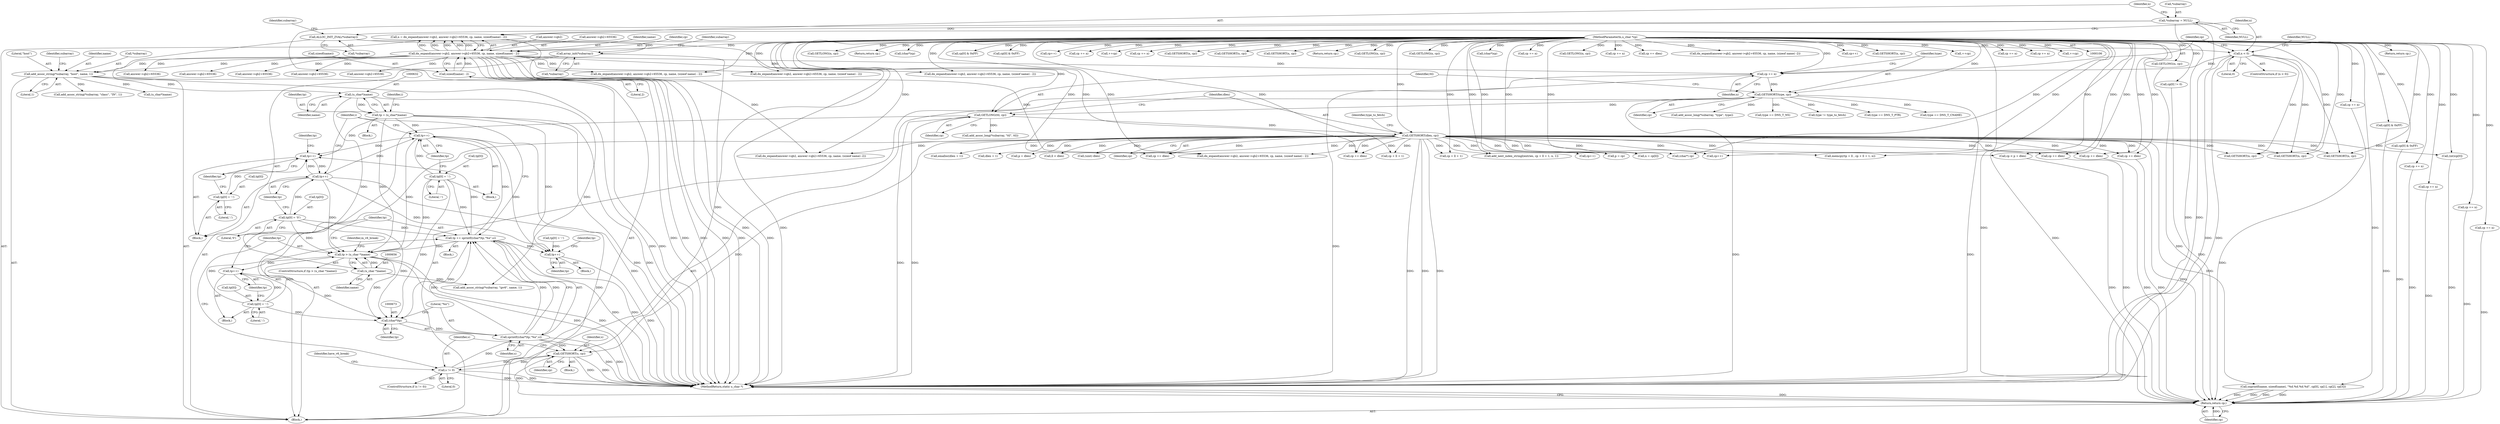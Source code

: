 digraph "0_php-src_b34d7849ed90ced9345f8ea1c59bc8d101c18468@pointer" {
"1000694" [label="(Call,tp++)"];
"1000713" [label="(Call,tp++)"];
"1000708" [label="(Call,tp[0] = '0')"];
"1000706" [label="(Call,tp++)"];
"1000629" [label="(Call,tp = (u_char*)name)"];
"1000631" [label="(Call,(u_char*)name)"];
"1000199" [label="(Call,add_assoc_string(*subarray, \"host\", name, 1))"];
"1000196" [label="(Call,array_init(*subarray))"];
"1000193" [label="(Call,ALLOC_INIT_ZVAL(*subarray))"];
"1000130" [label="(Call,*subarray = NULL)"];
"1000136" [label="(Call,dn_expand(answer->qb2, answer->qb2+65536, cp, name, sizeof(name) - 2))"];
"1000107" [label="(MethodParameterIn,u_char *cp)"];
"1000147" [label="(Call,sizeof(name) - 2)"];
"1000694" [label="(Call,tp++)"];
"1000689" [label="(Call,tp[0] = ':')"];
"1000669" [label="(Call,tp += sprintf((char*)tp,\"%x\",s))"];
"1000671" [label="(Call,sprintf((char*)tp,\"%x\",s))"];
"1000672" [label="(Call,(char*)tp)"];
"1000662" [label="(Call,tp[0] = ':')"];
"1000667" [label="(Call,tp++)"];
"1000653" [label="(Call,tp > (u_char *)name)"];
"1000655" [label="(Call,(u_char *)name)"];
"1000648" [label="(Call,s != 0)"];
"1000644" [label="(Call,GETSHORT(s, cp))"];
"1000167" [label="(Call,GETSHORT(dlen, cp))"];
"1000164" [label="(Call,GETLONG(ttl, cp))"];
"1000161" [label="(Call,GETSHORT(type, cp))"];
"1000158" [label="(Call,cp += n)"];
"1000152" [label="(Call,n < 0)"];
"1000134" [label="(Call,n = dn_expand(answer->qb2, answer->qb2+65536, cp, name, sizeof(name) - 2))"];
"1000701" [label="(Call,tp[0] = ':')"];
"1000725" [label="(Call,tp++)"];
"1001217" [label="(Return,return cp;)"];
"1000204" [label="(Literal,1)"];
"1000161" [label="(Call,GETSHORT(type, cp))"];
"1000191" [label="(Return,return cp;)"];
"1000284" [label="(Call,GETSHORT(n, cp))"];
"1000758" [label="(Call,(int)cp[0])"];
"1000153" [label="(Identifier,n)"];
"1000658" [label="(Block,)"];
"1000194" [label="(Call,*subarray)"];
"1001213" [label="(Call,cp += dlen)"];
"1000198" [label="(Identifier,subarray)"];
"1000650" [label="(Literal,0)"];
"1000146" [label="(Identifier,name)"];
"1000150" [label="(Literal,2)"];
"1000228" [label="(Call,(char*) cp)"];
"1000145" [label="(Identifier,cp)"];
"1001217" [label="(Return,return cp;)"];
"1001219" [label="(MethodReturn,static u_char *)"];
"1000154" [label="(Literal,0)"];
"1000672" [label="(Call,(char*)tp)"];
"1000151" [label="(ControlStructure,if (n < 0))"];
"1000523" [label="(Call,dn_expand(answer->qb2, answer->qb2+65536, cp, name, (sizeof name) -2))"];
"1000645" [label="(Identifier,s)"];
"1000428" [label="(Call,emalloc(dlen + 1))"];
"1000636" [label="(Identifier,i)"];
"1000375" [label="(Call,cp++)"];
"1000147" [label="(Call,sizeof(name) - 2)"];
"1000726" [label="(Identifier,tp)"];
"1000619" [label="(Call,GETLONG(n, cp))"];
"1000802" [label="(Call,cp[0] != 0)"];
"1000527" [label="(Call,answer->qb2+65536)"];
"1000603" [label="(Call,GETLONG(n, cp))"];
"1000491" [label="(Call,cp += dlen)"];
"1000429" [label="(Call,dlen + 1)"];
"1000133" [label="(Identifier,NULL)"];
"1000406" [label="(Call,cp += n)"];
"1000633" [label="(Identifier,name)"];
"1000708" [label="(Call,tp[0] = '0')"];
"1000137" [label="(Call,answer->qb2)"];
"1000238" [label="(Return,return cp;)"];
"1000642" [label="(Identifier,i)"];
"1000381" [label="(Call,(char*)cp)"];
"1000165" [label="(Identifier,ttl)"];
"1000159" [label="(Identifier,cp)"];
"1000651" [label="(Block,)"];
"1000202" [label="(Literal,\"host\")"];
"1001096" [label="(Call,GETSHORT(n, cp))"];
"1000193" [label="(Call,ALLOC_INIT_ZVAL(*subarray))"];
"1000219" [label="(Call,add_assoc_long(*subarray, \"type\", type))"];
"1000666" [label="(Literal,':')"];
"1000710" [label="(Identifier,tp)"];
"1000655" [label="(Call,(u_char *)name)"];
"1000306" [label="(Call,type == DNS_T_NS)"];
"1000649" [label="(Identifier,s)"];
"1000334" [label="(Call,answer->qb2+65536)"];
"1001114" [label="(Call,cp[0] & 0xFF)"];
"1001134" [label="(Call,cp[0] & 0xFF)"];
"1000207" [label="(Identifier,subarray)"];
"1000441" [label="(Call,n = cp[ll])"];
"1000395" [label="(Call,cp++)"];
"1001031" [label="(Call,GETSHORT(n, cp))"];
"1000167" [label="(Call,GETSHORT(dlen, cp))"];
"1000676" [label="(Identifier,s)"];
"1000188" [label="(Call,cp += dlen)"];
"1000674" [label="(Identifier,tp)"];
"1000996" [label="(Call,answer->qb2+65536)"];
"1001149" [label="(Call,cp += n)"];
"1000653" [label="(Call,tp > (u_char *)name)"];
"1000199" [label="(Call,add_assoc_string(*subarray, \"host\", name, 1))"];
"1000830" [label="(Call,cp[0] & 0xFF)"];
"1000690" [label="(Call,tp[0])"];
"1000667" [label="(Call,tp++)"];
"1001145" [label="(Call,++cp)"];
"1000670" [label="(Identifier,tp)"];
"1000545" [label="(Call,cp += n)"];
"1000652" [label="(ControlStructure,if (tp > (u_char *)name))"];
"1000242" [label="(Block,)"];
"1000646" [label="(Identifier,cp)"];
"1001154" [label="(Call,cp[0] & 0xFF)"];
"1000700" [label="(Block,)"];
"1000662" [label="(Call,tp[0] = ':')"];
"1000352" [label="(Call,cp += n)"];
"1001047" [label="(Call,GETSHORT(n, cp))"];
"1000175" [label="(Call,type != type_to_fetch)"];
"1000166" [label="(Identifier,cp)"];
"1000889" [label="(Call,GETSHORT(s, cp))"];
"1000196" [label="(Call,array_init(*subarray))"];
"1000689" [label="(Call,tp[0] = ':')"];
"1000714" [label="(Identifier,tp)"];
"1000707" [label="(Identifier,tp)"];
"1000669" [label="(Call,tp += sprintf((char*)tp,\"%x\",s))"];
"1001039" [label="(Call,GETSHORT(n, cp))"];
"1000160" [label="(Identifier,n)"];
"1000720" [label="(Call,tp[0] = ':')"];
"1000182" [label="(Return,return cp;)"];
"1000712" [label="(Literal,'0')"];
"1000595" [label="(Call,GETLONG(n, cp))"];
"1001061" [label="(Call,answer->qb2+65536)"];
"1001057" [label="(Call,dn_expand(answer->qb2, answer->qb2+65536, cp, name, (sizeof name) - 2))"];
"1000611" [label="(Call,GETLONG(n, cp))"];
"1001079" [label="(Call,cp += n)"];
"1000179" [label="(Call,cp += dlen)"];
"1000629" [label="(Call,tp = (u_char*)name)"];
"1000250" [label="(Call,snprintf(name, sizeof(name), \"%d.%d.%d.%d\", cp[0], cp[1], cp[2], cp[3]))"];
"1000671" [label="(Call,sprintf((char*)tp,\"%x\",s))"];
"1000986" [label="(Call,p + dlen)"];
"1000695" [label="(Identifier,tp)"];
"1000675" [label="(Literal,\"%x\")"];
"1000205" [label="(Call,add_assoc_string(*subarray, \"class\", \"IN\", 1))"];
"1000330" [label="(Call,dn_expand(answer->qb2, answer->qb2+65536, cp, name, (sizeof name) - 2))"];
"1000738" [label="(Call,add_assoc_string(*subarray, \"ipv6\", name, 1))"];
"1000401" [label="(Call,(char*)cp)"];
"1000764" [label="(Call,cp++)"];
"1000148" [label="(Call,sizeof(name))"];
"1000437" [label="(Call,ll < dlen)"];
"1000113" [label="(Block,)"];
"1000231" [label="(Call,(uint) dlen)"];
"1000694" [label="(Call,tp++)"];
"1000578" [label="(Call,cp += n)"];
"1000211" [label="(Call,add_assoc_long(*subarray, \"ttl\", ttl))"];
"1000162" [label="(Identifier,type)"];
"1000169" [label="(Identifier,cp)"];
"1000630" [label="(Identifier,tp)"];
"1000318" [label="(Call,type == DNS_T_PTR)"];
"1000460" [label="(Call,memcpy(tp + ll , cp + ll + 1, n))"];
"1000682" [label="(Block,)"];
"1000984" [label="(Call,cp < p + dlen)"];
"1000725" [label="(Call,tp++)"];
"1000587" [label="(Call,GETLONG(n, cp))"];
"1000663" [label="(Call,tp[0])"];
"1000294" [label="(Call,type == DNS_T_CNAME)"];
"1001129" [label="(Call,cp += n)"];
"1000713" [label="(Call,tp++)"];
"1000235" [label="(Call,cp += dlen)"];
"1000107" [label="(MethodParameterIn,u_char *cp)"];
"1000729" [label="(Identifier,tp)"];
"1000135" [label="(Identifier,n)"];
"1000660" [label="(Identifier,in_v6_break)"];
"1000197" [label="(Call,*subarray)"];
"1000654" [label="(Identifier,tp)"];
"1000164" [label="(Call,GETLONG(ttl, cp))"];
"1000556" [label="(Call,dn_expand(answer->qb2, answer->qb2+65536, cp, name, (sizeof name) -2))"];
"1000701" [label="(Call,tp[0] = ':')"];
"1000693" [label="(Literal,':')"];
"1000681" [label="(Identifier,have_v6_break)"];
"1000992" [label="(Call,dn_expand(answer->qb2, answer->qb2+65536, cp, name, (sizeof name) - 2))"];
"1000273" [label="(Call,cp += dlen)"];
"1000203" [label="(Identifier,name)"];
"1000201" [label="(Identifier,subarray)"];
"1000773" [label="(Call,(u_char*)name)"];
"1001178" [label="(Call,answer->qb2+65536)"];
"1000163" [label="(Identifier,cp)"];
"1000657" [label="(Identifier,name)"];
"1000173" [label="(Identifier,type_to_fetch)"];
"1000873" [label="(Call,cp++)"];
"1000157" [label="(Identifier,NULL)"];
"1000647" [label="(ControlStructure,if (s != 0))"];
"1000472" [label="(Call,cp + ll + 1)"];
"1000136" [label="(Call,dn_expand(answer->qb2, answer->qb2+65536, cp, name, sizeof(name) - 2))"];
"1000644" [label="(Call,GETSHORT(s, cp))"];
"1001104" [label="(Call,GETSHORT(n, cp))"];
"1001014" [label="(Call,cp += n)"];
"1000702" [label="(Call,tp[0])"];
"1001218" [label="(Identifier,cp)"];
"1000158" [label="(Call,cp += n)"];
"1000200" [label="(Call,*subarray)"];
"1000152" [label="(Call,n < 0)"];
"1000719" [label="(Block,)"];
"1000643" [label="(Block,)"];
"1000464" [label="(Call,cp + ll + 1)"];
"1000470" [label="(Call,add_next_index_stringl(entries, cp + ll + 1, n, 1))"];
"1001165" [label="(Call,++cp)"];
"1000706" [label="(Call,tp++)"];
"1001174" [label="(Call,dn_expand(answer->qb2, answer->qb2+65536, cp, name, (sizeof name) - 2))"];
"1000746" [label="(Call,p = cp)"];
"1000705" [label="(Literal,':')"];
"1000709" [label="(Call,tp[0])"];
"1000386" [label="(Call,cp += n)"];
"1000668" [label="(Identifier,tp)"];
"1000130" [label="(Call,*subarray = NULL)"];
"1001169" [label="(Call,cp += n)"];
"1000140" [label="(Call,answer->qb2+65536)"];
"1001125" [label="(Call,++cp)"];
"1000134" [label="(Call,n = dn_expand(answer->qb2, answer->qb2+65536, cp, name, sizeof(name) - 2))"];
"1000648" [label="(Call,s != 0)"];
"1001196" [label="(Call,cp += n)"];
"1000168" [label="(Identifier,dlen)"];
"1000631" [label="(Call,(u_char*)name)"];
"1000131" [label="(Call,*subarray)"];
"1000694" -> "1000682"  [label="AST: "];
"1000694" -> "1000695"  [label="CFG: "];
"1000695" -> "1000694"  [label="AST: "];
"1000642" -> "1000694"  [label="CFG: "];
"1000694" -> "1001219"  [label="DDG: "];
"1000694" -> "1000653"  [label="DDG: "];
"1000713" -> "1000694"  [label="DDG: "];
"1000629" -> "1000694"  [label="DDG: "];
"1000689" -> "1000694"  [label="DDG: "];
"1000669" -> "1000694"  [label="DDG: "];
"1000694" -> "1000706"  [label="DDG: "];
"1000694" -> "1000725"  [label="DDG: "];
"1000713" -> "1000700"  [label="AST: "];
"1000713" -> "1000714"  [label="CFG: "];
"1000714" -> "1000713"  [label="AST: "];
"1000642" -> "1000713"  [label="CFG: "];
"1000713" -> "1001219"  [label="DDG: "];
"1000713" -> "1000653"  [label="DDG: "];
"1000713" -> "1000706"  [label="DDG: "];
"1000708" -> "1000713"  [label="DDG: "];
"1000706" -> "1000713"  [label="DDG: "];
"1000713" -> "1000725"  [label="DDG: "];
"1000708" -> "1000700"  [label="AST: "];
"1000708" -> "1000712"  [label="CFG: "];
"1000709" -> "1000708"  [label="AST: "];
"1000712" -> "1000708"  [label="AST: "];
"1000714" -> "1000708"  [label="CFG: "];
"1000708" -> "1000653"  [label="DDG: "];
"1000708" -> "1000669"  [label="DDG: "];
"1000708" -> "1000672"  [label="DDG: "];
"1000706" -> "1000700"  [label="AST: "];
"1000706" -> "1000707"  [label="CFG: "];
"1000707" -> "1000706"  [label="AST: "];
"1000710" -> "1000706"  [label="CFG: "];
"1000629" -> "1000706"  [label="DDG: "];
"1000669" -> "1000706"  [label="DDG: "];
"1000701" -> "1000706"  [label="DDG: "];
"1000629" -> "1000242"  [label="AST: "];
"1000629" -> "1000631"  [label="CFG: "];
"1000630" -> "1000629"  [label="AST: "];
"1000631" -> "1000629"  [label="AST: "];
"1000636" -> "1000629"  [label="CFG: "];
"1000629" -> "1001219"  [label="DDG: "];
"1000629" -> "1001219"  [label="DDG: "];
"1000631" -> "1000629"  [label="DDG: "];
"1000629" -> "1000653"  [label="DDG: "];
"1000629" -> "1000725"  [label="DDG: "];
"1000631" -> "1000633"  [label="CFG: "];
"1000632" -> "1000631"  [label="AST: "];
"1000633" -> "1000631"  [label="AST: "];
"1000199" -> "1000631"  [label="DDG: "];
"1000631" -> "1000655"  [label="DDG: "];
"1000631" -> "1000738"  [label="DDG: "];
"1000199" -> "1000113"  [label="AST: "];
"1000199" -> "1000204"  [label="CFG: "];
"1000200" -> "1000199"  [label="AST: "];
"1000202" -> "1000199"  [label="AST: "];
"1000203" -> "1000199"  [label="AST: "];
"1000204" -> "1000199"  [label="AST: "];
"1000207" -> "1000199"  [label="CFG: "];
"1000199" -> "1001219"  [label="DDG: "];
"1000199" -> "1001219"  [label="DDG: "];
"1000196" -> "1000199"  [label="DDG: "];
"1000136" -> "1000199"  [label="DDG: "];
"1000199" -> "1000205"  [label="DDG: "];
"1000199" -> "1000773"  [label="DDG: "];
"1000196" -> "1000113"  [label="AST: "];
"1000196" -> "1000197"  [label="CFG: "];
"1000197" -> "1000196"  [label="AST: "];
"1000201" -> "1000196"  [label="CFG: "];
"1000196" -> "1001219"  [label="DDG: "];
"1000193" -> "1000196"  [label="DDG: "];
"1000193" -> "1000113"  [label="AST: "];
"1000193" -> "1000194"  [label="CFG: "];
"1000194" -> "1000193"  [label="AST: "];
"1000198" -> "1000193"  [label="CFG: "];
"1000193" -> "1001219"  [label="DDG: "];
"1000130" -> "1000193"  [label="DDG: "];
"1000130" -> "1000113"  [label="AST: "];
"1000130" -> "1000133"  [label="CFG: "];
"1000131" -> "1000130"  [label="AST: "];
"1000133" -> "1000130"  [label="AST: "];
"1000135" -> "1000130"  [label="CFG: "];
"1000130" -> "1001219"  [label="DDG: "];
"1000130" -> "1001219"  [label="DDG: "];
"1000136" -> "1000134"  [label="AST: "];
"1000136" -> "1000147"  [label="CFG: "];
"1000137" -> "1000136"  [label="AST: "];
"1000140" -> "1000136"  [label="AST: "];
"1000145" -> "1000136"  [label="AST: "];
"1000146" -> "1000136"  [label="AST: "];
"1000147" -> "1000136"  [label="AST: "];
"1000134" -> "1000136"  [label="CFG: "];
"1000136" -> "1001219"  [label="DDG: "];
"1000136" -> "1001219"  [label="DDG: "];
"1000136" -> "1001219"  [label="DDG: "];
"1000136" -> "1001219"  [label="DDG: "];
"1000136" -> "1001219"  [label="DDG: "];
"1000136" -> "1000134"  [label="DDG: "];
"1000136" -> "1000134"  [label="DDG: "];
"1000136" -> "1000134"  [label="DDG: "];
"1000136" -> "1000134"  [label="DDG: "];
"1000136" -> "1000134"  [label="DDG: "];
"1000107" -> "1000136"  [label="DDG: "];
"1000147" -> "1000136"  [label="DDG: "];
"1000136" -> "1000158"  [label="DDG: "];
"1000136" -> "1000330"  [label="DDG: "];
"1000136" -> "1000334"  [label="DDG: "];
"1000136" -> "1000523"  [label="DDG: "];
"1000136" -> "1000527"  [label="DDG: "];
"1000136" -> "1000992"  [label="DDG: "];
"1000136" -> "1000996"  [label="DDG: "];
"1000136" -> "1001057"  [label="DDG: "];
"1000136" -> "1001061"  [label="DDG: "];
"1000136" -> "1001174"  [label="DDG: "];
"1000136" -> "1001178"  [label="DDG: "];
"1000107" -> "1000106"  [label="AST: "];
"1000107" -> "1001219"  [label="DDG: "];
"1000107" -> "1000158"  [label="DDG: "];
"1000107" -> "1000161"  [label="DDG: "];
"1000107" -> "1000164"  [label="DDG: "];
"1000107" -> "1000167"  [label="DDG: "];
"1000107" -> "1000179"  [label="DDG: "];
"1000107" -> "1000182"  [label="DDG: "];
"1000107" -> "1000188"  [label="DDG: "];
"1000107" -> "1000191"  [label="DDG: "];
"1000107" -> "1000228"  [label="DDG: "];
"1000107" -> "1000235"  [label="DDG: "];
"1000107" -> "1000238"  [label="DDG: "];
"1000107" -> "1000250"  [label="DDG: "];
"1000107" -> "1000273"  [label="DDG: "];
"1000107" -> "1000284"  [label="DDG: "];
"1000107" -> "1000330"  [label="DDG: "];
"1000107" -> "1000352"  [label="DDG: "];
"1000107" -> "1000375"  [label="DDG: "];
"1000107" -> "1000381"  [label="DDG: "];
"1000107" -> "1000386"  [label="DDG: "];
"1000107" -> "1000395"  [label="DDG: "];
"1000107" -> "1000401"  [label="DDG: "];
"1000107" -> "1000406"  [label="DDG: "];
"1000107" -> "1000441"  [label="DDG: "];
"1000107" -> "1000460"  [label="DDG: "];
"1000107" -> "1000464"  [label="DDG: "];
"1000107" -> "1000470"  [label="DDG: "];
"1000107" -> "1000472"  [label="DDG: "];
"1000107" -> "1000491"  [label="DDG: "];
"1000107" -> "1000523"  [label="DDG: "];
"1000107" -> "1000545"  [label="DDG: "];
"1000107" -> "1000556"  [label="DDG: "];
"1000107" -> "1000578"  [label="DDG: "];
"1000107" -> "1000587"  [label="DDG: "];
"1000107" -> "1000595"  [label="DDG: "];
"1000107" -> "1000603"  [label="DDG: "];
"1000107" -> "1000611"  [label="DDG: "];
"1000107" -> "1000619"  [label="DDG: "];
"1000107" -> "1000644"  [label="DDG: "];
"1000107" -> "1000746"  [label="DDG: "];
"1000107" -> "1000758"  [label="DDG: "];
"1000107" -> "1000764"  [label="DDG: "];
"1000107" -> "1000802"  [label="DDG: "];
"1000107" -> "1000830"  [label="DDG: "];
"1000107" -> "1000873"  [label="DDG: "];
"1000107" -> "1000889"  [label="DDG: "];
"1000107" -> "1000984"  [label="DDG: "];
"1000107" -> "1000992"  [label="DDG: "];
"1000107" -> "1001014"  [label="DDG: "];
"1000107" -> "1001031"  [label="DDG: "];
"1000107" -> "1001039"  [label="DDG: "];
"1000107" -> "1001047"  [label="DDG: "];
"1000107" -> "1001057"  [label="DDG: "];
"1000107" -> "1001079"  [label="DDG: "];
"1000107" -> "1001096"  [label="DDG: "];
"1000107" -> "1001104"  [label="DDG: "];
"1000107" -> "1001114"  [label="DDG: "];
"1000107" -> "1001125"  [label="DDG: "];
"1000107" -> "1001129"  [label="DDG: "];
"1000107" -> "1001134"  [label="DDG: "];
"1000107" -> "1001145"  [label="DDG: "];
"1000107" -> "1001149"  [label="DDG: "];
"1000107" -> "1001154"  [label="DDG: "];
"1000107" -> "1001165"  [label="DDG: "];
"1000107" -> "1001169"  [label="DDG: "];
"1000107" -> "1001174"  [label="DDG: "];
"1000107" -> "1001196"  [label="DDG: "];
"1000107" -> "1001213"  [label="DDG: "];
"1000107" -> "1001217"  [label="DDG: "];
"1000147" -> "1000150"  [label="CFG: "];
"1000148" -> "1000147"  [label="AST: "];
"1000150" -> "1000147"  [label="AST: "];
"1000689" -> "1000682"  [label="AST: "];
"1000689" -> "1000693"  [label="CFG: "];
"1000690" -> "1000689"  [label="AST: "];
"1000693" -> "1000689"  [label="AST: "];
"1000695" -> "1000689"  [label="CFG: "];
"1000689" -> "1000653"  [label="DDG: "];
"1000689" -> "1000669"  [label="DDG: "];
"1000689" -> "1000672"  [label="DDG: "];
"1000669" -> "1000651"  [label="AST: "];
"1000669" -> "1000671"  [label="CFG: "];
"1000670" -> "1000669"  [label="AST: "];
"1000671" -> "1000669"  [label="AST: "];
"1000642" -> "1000669"  [label="CFG: "];
"1000669" -> "1001219"  [label="DDG: "];
"1000669" -> "1001219"  [label="DDG: "];
"1000669" -> "1000653"  [label="DDG: "];
"1000671" -> "1000669"  [label="DDG: "];
"1000671" -> "1000669"  [label="DDG: "];
"1000671" -> "1000669"  [label="DDG: "];
"1000662" -> "1000669"  [label="DDG: "];
"1000672" -> "1000669"  [label="DDG: "];
"1000669" -> "1000725"  [label="DDG: "];
"1000671" -> "1000676"  [label="CFG: "];
"1000672" -> "1000671"  [label="AST: "];
"1000675" -> "1000671"  [label="AST: "];
"1000676" -> "1000671"  [label="AST: "];
"1000671" -> "1001219"  [label="DDG: "];
"1000671" -> "1001219"  [label="DDG: "];
"1000671" -> "1000644"  [label="DDG: "];
"1000672" -> "1000671"  [label="DDG: "];
"1000648" -> "1000671"  [label="DDG: "];
"1000672" -> "1000674"  [label="CFG: "];
"1000673" -> "1000672"  [label="AST: "];
"1000674" -> "1000672"  [label="AST: "];
"1000675" -> "1000672"  [label="CFG: "];
"1000662" -> "1000672"  [label="DDG: "];
"1000667" -> "1000672"  [label="DDG: "];
"1000653" -> "1000672"  [label="DDG: "];
"1000662" -> "1000658"  [label="AST: "];
"1000662" -> "1000666"  [label="CFG: "];
"1000663" -> "1000662"  [label="AST: "];
"1000666" -> "1000662"  [label="AST: "];
"1000668" -> "1000662"  [label="CFG: "];
"1000662" -> "1000653"  [label="DDG: "];
"1000662" -> "1000667"  [label="DDG: "];
"1000667" -> "1000658"  [label="AST: "];
"1000667" -> "1000668"  [label="CFG: "];
"1000668" -> "1000667"  [label="AST: "];
"1000670" -> "1000667"  [label="CFG: "];
"1000653" -> "1000667"  [label="DDG: "];
"1000653" -> "1000652"  [label="AST: "];
"1000653" -> "1000655"  [label="CFG: "];
"1000654" -> "1000653"  [label="AST: "];
"1000655" -> "1000653"  [label="AST: "];
"1000660" -> "1000653"  [label="CFG: "];
"1000670" -> "1000653"  [label="CFG: "];
"1000653" -> "1001219"  [label="DDG: "];
"1000653" -> "1001219"  [label="DDG: "];
"1000655" -> "1000653"  [label="DDG: "];
"1000655" -> "1000657"  [label="CFG: "];
"1000656" -> "1000655"  [label="AST: "];
"1000657" -> "1000655"  [label="AST: "];
"1000655" -> "1000738"  [label="DDG: "];
"1000648" -> "1000647"  [label="AST: "];
"1000648" -> "1000650"  [label="CFG: "];
"1000649" -> "1000648"  [label="AST: "];
"1000650" -> "1000648"  [label="AST: "];
"1000654" -> "1000648"  [label="CFG: "];
"1000681" -> "1000648"  [label="CFG: "];
"1000648" -> "1001219"  [label="DDG: "];
"1000648" -> "1001219"  [label="DDG: "];
"1000648" -> "1000644"  [label="DDG: "];
"1000644" -> "1000648"  [label="DDG: "];
"1000644" -> "1000643"  [label="AST: "];
"1000644" -> "1000646"  [label="CFG: "];
"1000645" -> "1000644"  [label="AST: "];
"1000646" -> "1000644"  [label="AST: "];
"1000649" -> "1000644"  [label="CFG: "];
"1000644" -> "1001219"  [label="DDG: "];
"1000644" -> "1001219"  [label="DDG: "];
"1000167" -> "1000644"  [label="DDG: "];
"1000644" -> "1001217"  [label="DDG: "];
"1000167" -> "1000113"  [label="AST: "];
"1000167" -> "1000169"  [label="CFG: "];
"1000168" -> "1000167"  [label="AST: "];
"1000169" -> "1000167"  [label="AST: "];
"1000173" -> "1000167"  [label="CFG: "];
"1000167" -> "1001219"  [label="DDG: "];
"1000167" -> "1001219"  [label="DDG: "];
"1000167" -> "1001219"  [label="DDG: "];
"1000164" -> "1000167"  [label="DDG: "];
"1000167" -> "1000179"  [label="DDG: "];
"1000167" -> "1000179"  [label="DDG: "];
"1000167" -> "1000188"  [label="DDG: "];
"1000167" -> "1000188"  [label="DDG: "];
"1000167" -> "1000228"  [label="DDG: "];
"1000167" -> "1000231"  [label="DDG: "];
"1000167" -> "1000250"  [label="DDG: "];
"1000167" -> "1000273"  [label="DDG: "];
"1000167" -> "1000273"  [label="DDG: "];
"1000167" -> "1000284"  [label="DDG: "];
"1000167" -> "1000330"  [label="DDG: "];
"1000167" -> "1000375"  [label="DDG: "];
"1000167" -> "1000428"  [label="DDG: "];
"1000167" -> "1000429"  [label="DDG: "];
"1000167" -> "1000437"  [label="DDG: "];
"1000167" -> "1000441"  [label="DDG: "];
"1000167" -> "1000460"  [label="DDG: "];
"1000167" -> "1000464"  [label="DDG: "];
"1000167" -> "1000470"  [label="DDG: "];
"1000167" -> "1000472"  [label="DDG: "];
"1000167" -> "1000491"  [label="DDG: "];
"1000167" -> "1000523"  [label="DDG: "];
"1000167" -> "1000746"  [label="DDG: "];
"1000167" -> "1000758"  [label="DDG: "];
"1000167" -> "1000764"  [label="DDG: "];
"1000167" -> "1000984"  [label="DDG: "];
"1000167" -> "1000986"  [label="DDG: "];
"1000167" -> "1001031"  [label="DDG: "];
"1000167" -> "1001096"  [label="DDG: "];
"1000167" -> "1001213"  [label="DDG: "];
"1000167" -> "1001213"  [label="DDG: "];
"1000167" -> "1001217"  [label="DDG: "];
"1000164" -> "1000113"  [label="AST: "];
"1000164" -> "1000166"  [label="CFG: "];
"1000165" -> "1000164"  [label="AST: "];
"1000166" -> "1000164"  [label="AST: "];
"1000168" -> "1000164"  [label="CFG: "];
"1000164" -> "1001219"  [label="DDG: "];
"1000164" -> "1001219"  [label="DDG: "];
"1000161" -> "1000164"  [label="DDG: "];
"1000164" -> "1000211"  [label="DDG: "];
"1000161" -> "1000113"  [label="AST: "];
"1000161" -> "1000163"  [label="CFG: "];
"1000162" -> "1000161"  [label="AST: "];
"1000163" -> "1000161"  [label="AST: "];
"1000165" -> "1000161"  [label="CFG: "];
"1000161" -> "1001219"  [label="DDG: "];
"1000161" -> "1001219"  [label="DDG: "];
"1000158" -> "1000161"  [label="DDG: "];
"1000161" -> "1000175"  [label="DDG: "];
"1000161" -> "1000219"  [label="DDG: "];
"1000161" -> "1000294"  [label="DDG: "];
"1000161" -> "1000306"  [label="DDG: "];
"1000161" -> "1000318"  [label="DDG: "];
"1000158" -> "1000113"  [label="AST: "];
"1000158" -> "1000160"  [label="CFG: "];
"1000159" -> "1000158"  [label="AST: "];
"1000160" -> "1000158"  [label="AST: "];
"1000162" -> "1000158"  [label="CFG: "];
"1000158" -> "1001219"  [label="DDG: "];
"1000152" -> "1000158"  [label="DDG: "];
"1000152" -> "1000151"  [label="AST: "];
"1000152" -> "1000154"  [label="CFG: "];
"1000153" -> "1000152"  [label="AST: "];
"1000154" -> "1000152"  [label="AST: "];
"1000157" -> "1000152"  [label="CFG: "];
"1000159" -> "1000152"  [label="CFG: "];
"1000152" -> "1001219"  [label="DDG: "];
"1000152" -> "1001219"  [label="DDG: "];
"1000134" -> "1000152"  [label="DDG: "];
"1000152" -> "1000284"  [label="DDG: "];
"1000152" -> "1001031"  [label="DDG: "];
"1000152" -> "1001096"  [label="DDG: "];
"1000134" -> "1000113"  [label="AST: "];
"1000135" -> "1000134"  [label="AST: "];
"1000153" -> "1000134"  [label="CFG: "];
"1000134" -> "1001219"  [label="DDG: "];
"1000701" -> "1000700"  [label="AST: "];
"1000701" -> "1000705"  [label="CFG: "];
"1000702" -> "1000701"  [label="AST: "];
"1000705" -> "1000701"  [label="AST: "];
"1000707" -> "1000701"  [label="CFG: "];
"1000725" -> "1000719"  [label="AST: "];
"1000725" -> "1000726"  [label="CFG: "];
"1000726" -> "1000725"  [label="AST: "];
"1000729" -> "1000725"  [label="CFG: "];
"1000725" -> "1001219"  [label="DDG: "];
"1000720" -> "1000725"  [label="DDG: "];
"1001217" -> "1000113"  [label="AST: "];
"1001217" -> "1001218"  [label="CFG: "];
"1001218" -> "1001217"  [label="AST: "];
"1001219" -> "1001217"  [label="CFG: "];
"1001217" -> "1001219"  [label="DDG: "];
"1001218" -> "1001217"  [label="DDG: "];
"1001154" -> "1001217"  [label="DDG: "];
"1000406" -> "1001217"  [label="DDG: "];
"1000250" -> "1001217"  [label="DDG: "];
"1000250" -> "1001217"  [label="DDG: "];
"1000250" -> "1001217"  [label="DDG: "];
"1000250" -> "1001217"  [label="DDG: "];
"1001213" -> "1001217"  [label="DDG: "];
"1000830" -> "1001217"  [label="DDG: "];
"1001079" -> "1001217"  [label="DDG: "];
"1001196" -> "1001217"  [label="DDG: "];
"1000802" -> "1001217"  [label="DDG: "];
"1001014" -> "1001217"  [label="DDG: "];
"1000619" -> "1001217"  [label="DDG: "];
"1000352" -> "1001217"  [label="DDG: "];
"1000758" -> "1001217"  [label="DDG: "];
"1000273" -> "1001217"  [label="DDG: "];
"1000984" -> "1001217"  [label="DDG: "];
"1000491" -> "1001217"  [label="DDG: "];
}
